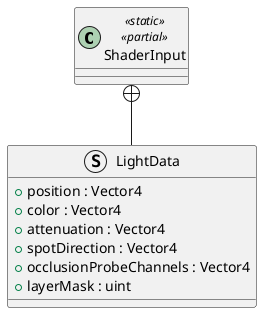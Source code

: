 @startuml
class ShaderInput <<static>> <<partial>> {
}
struct LightData {
    + position : Vector4
    + color : Vector4
    + attenuation : Vector4
    + spotDirection : Vector4
    + occlusionProbeChannels : Vector4
    + layerMask : uint
}
ShaderInput +-- LightData
@enduml
